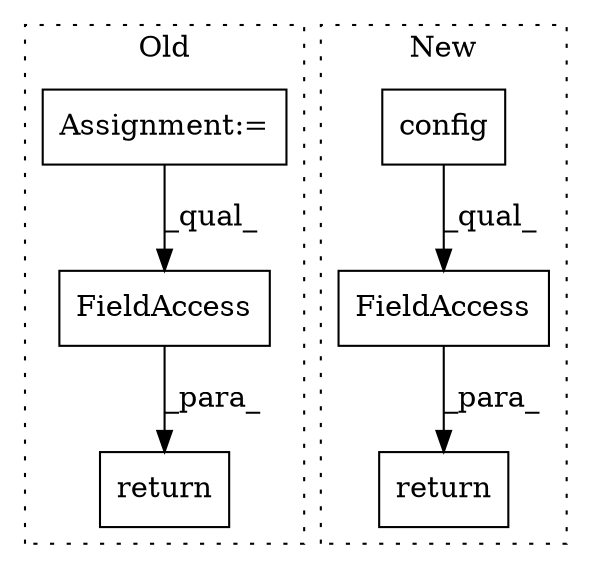 digraph G {
subgraph cluster0 {
1 [label="return" a="41" s="1148" l="7" shape="box"];
5 [label="FieldAccess" a="22" s="1155" l="16" shape="box"];
6 [label="Assignment:=" a="7" s="1134" l="8" shape="box"];
label = "Old";
style="dotted";
}
subgraph cluster1 {
2 [label="config" a="32" s="1585" l="8" shape="box"];
3 [label="return" a="41" s="1578" l="7" shape="box"];
4 [label="FieldAccess" a="22" s="1585" l="15" shape="box"];
label = "New";
style="dotted";
}
2 -> 4 [label="_qual_"];
4 -> 3 [label="_para_"];
5 -> 1 [label="_para_"];
6 -> 5 [label="_qual_"];
}